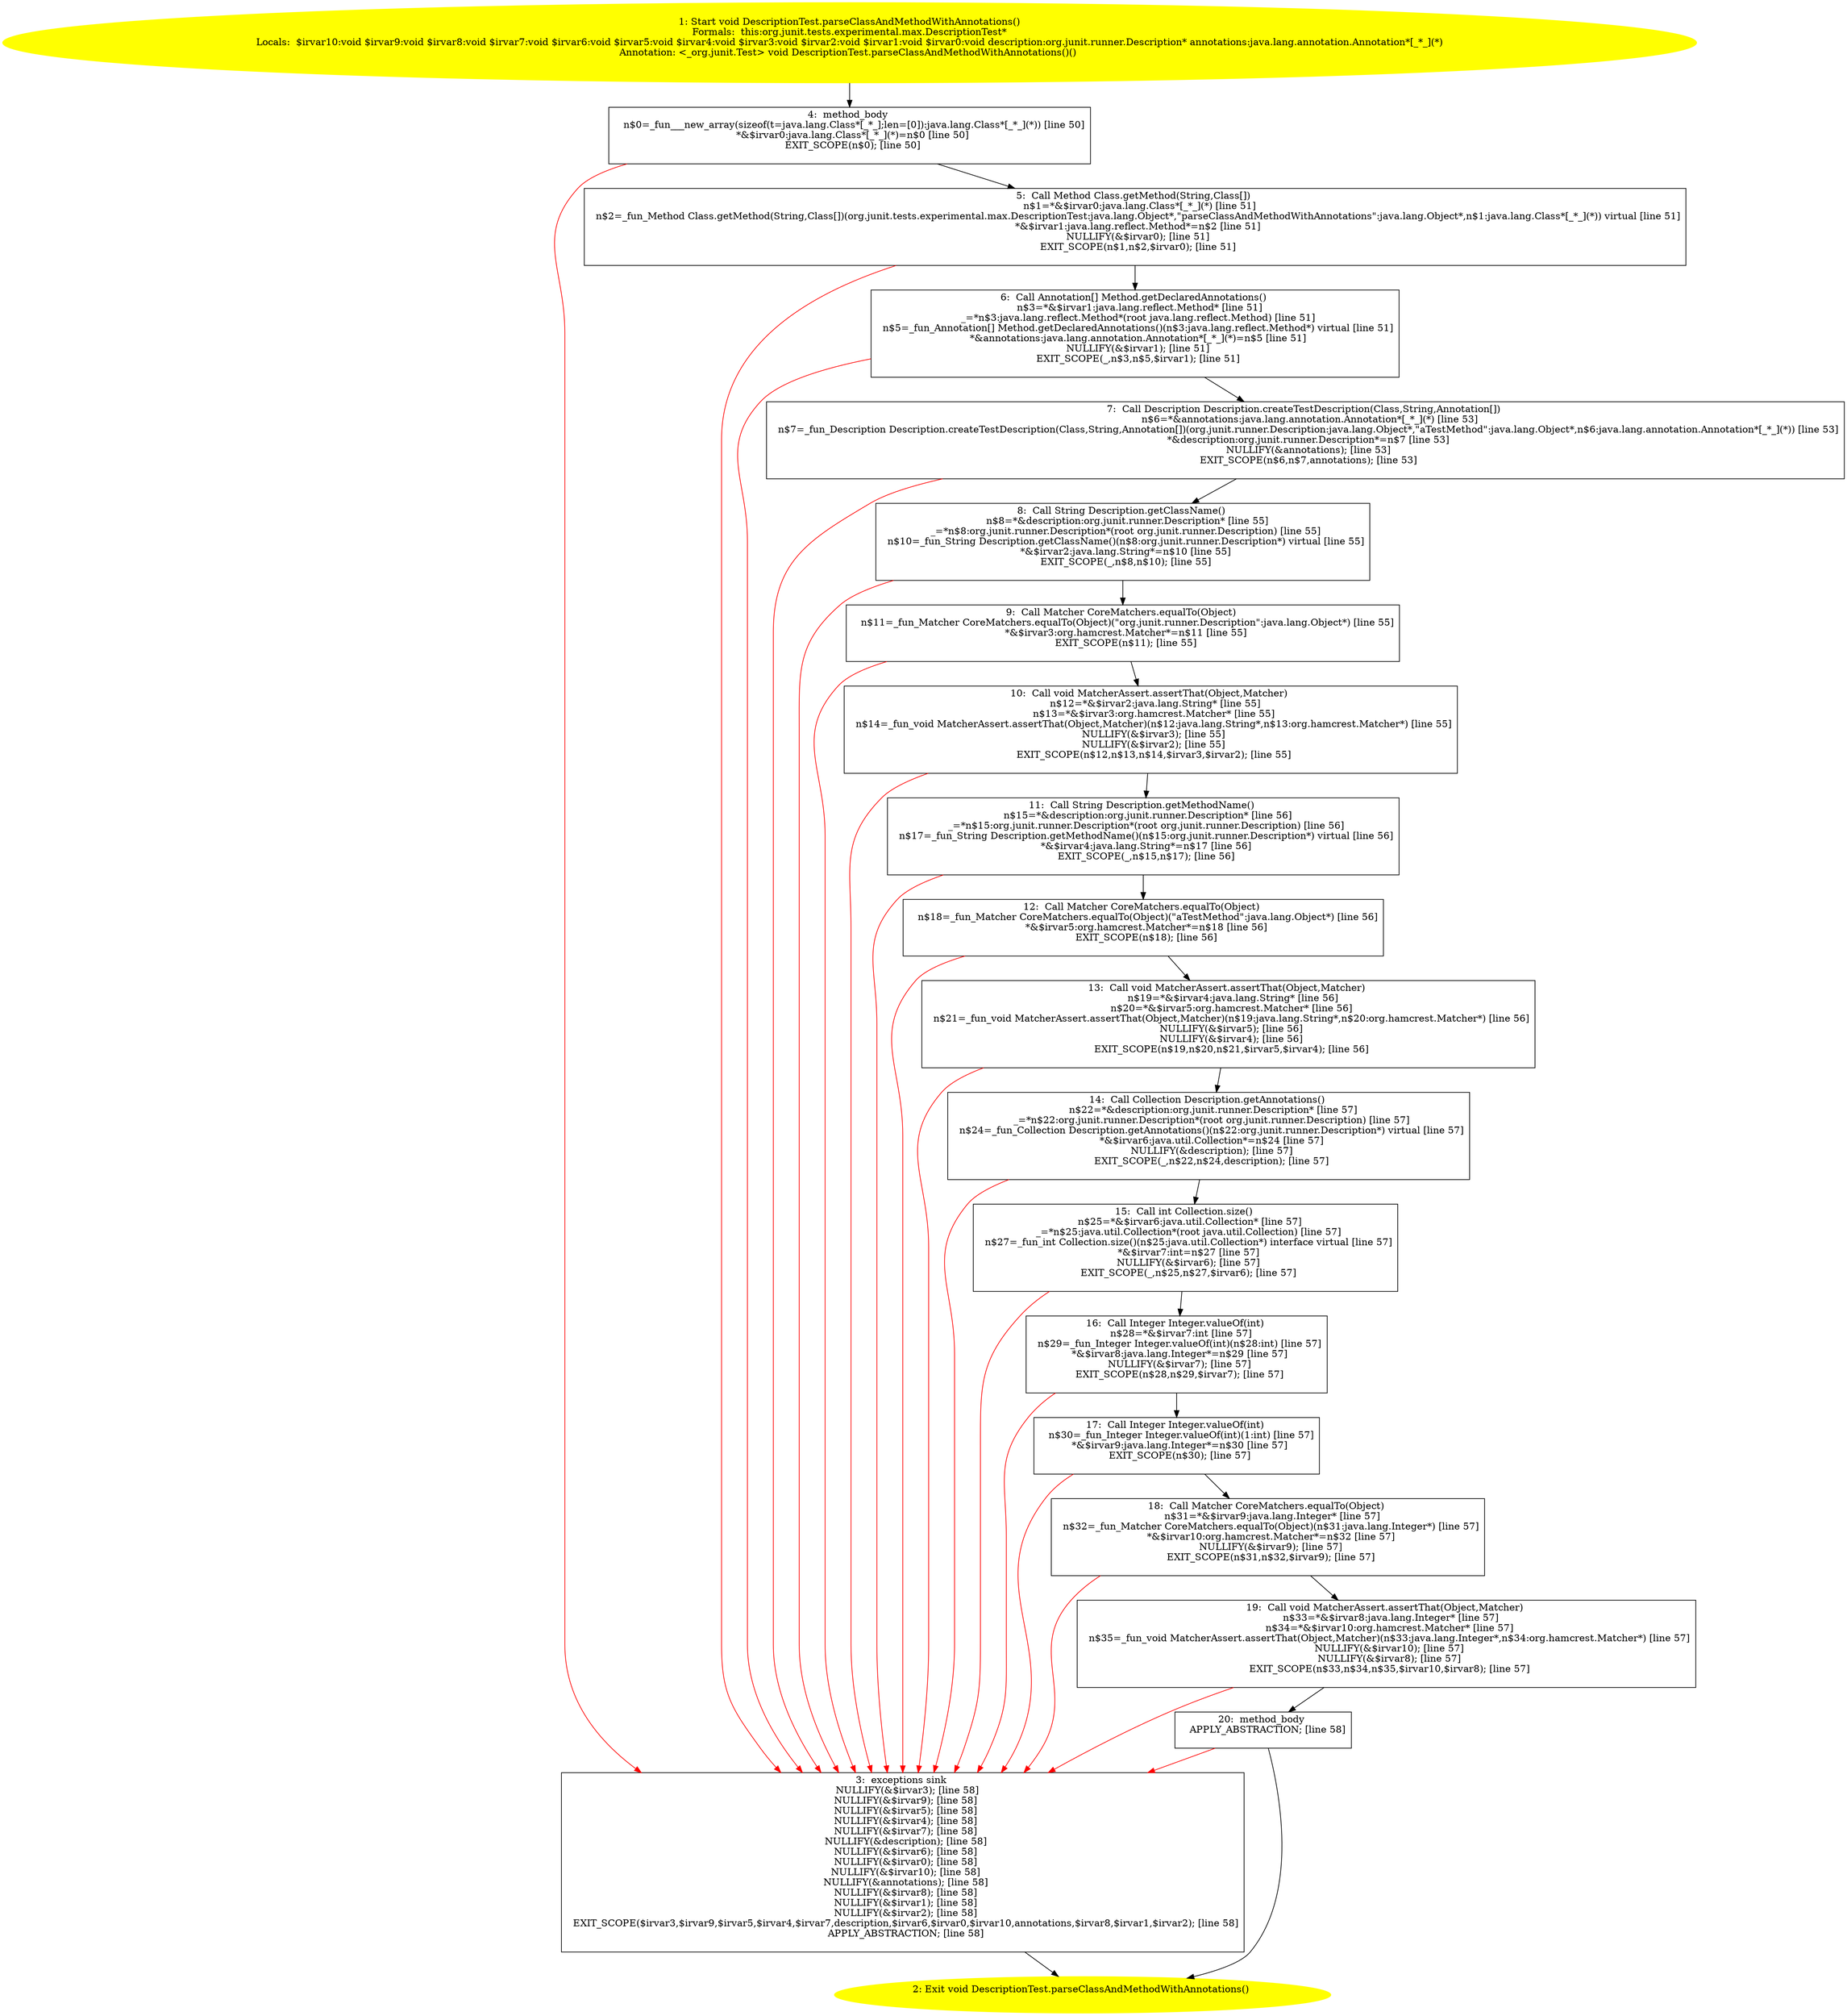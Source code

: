 /* @generated */
digraph cfg {
"org.junit.tests.experimental.max.DescriptionTest.parseClassAndMethodWithAnnotations():void.199469ead276a58ba76b3fefdc65e972_1" [label="1: Start void DescriptionTest.parseClassAndMethodWithAnnotations()\nFormals:  this:org.junit.tests.experimental.max.DescriptionTest*\nLocals:  $irvar10:void $irvar9:void $irvar8:void $irvar7:void $irvar6:void $irvar5:void $irvar4:void $irvar3:void $irvar2:void $irvar1:void $irvar0:void description:org.junit.runner.Description* annotations:java.lang.annotation.Annotation*[_*_](*)\nAnnotation: <_org.junit.Test> void DescriptionTest.parseClassAndMethodWithAnnotations()() \n  " color=yellow style=filled]
	

	 "org.junit.tests.experimental.max.DescriptionTest.parseClassAndMethodWithAnnotations():void.199469ead276a58ba76b3fefdc65e972_1" -> "org.junit.tests.experimental.max.DescriptionTest.parseClassAndMethodWithAnnotations():void.199469ead276a58ba76b3fefdc65e972_4" ;
"org.junit.tests.experimental.max.DescriptionTest.parseClassAndMethodWithAnnotations():void.199469ead276a58ba76b3fefdc65e972_2" [label="2: Exit void DescriptionTest.parseClassAndMethodWithAnnotations() \n  " color=yellow style=filled]
	

"org.junit.tests.experimental.max.DescriptionTest.parseClassAndMethodWithAnnotations():void.199469ead276a58ba76b3fefdc65e972_3" [label="3:  exceptions sink \n   NULLIFY(&$irvar3); [line 58]\n  NULLIFY(&$irvar9); [line 58]\n  NULLIFY(&$irvar5); [line 58]\n  NULLIFY(&$irvar4); [line 58]\n  NULLIFY(&$irvar7); [line 58]\n  NULLIFY(&description); [line 58]\n  NULLIFY(&$irvar6); [line 58]\n  NULLIFY(&$irvar0); [line 58]\n  NULLIFY(&$irvar10); [line 58]\n  NULLIFY(&annotations); [line 58]\n  NULLIFY(&$irvar8); [line 58]\n  NULLIFY(&$irvar1); [line 58]\n  NULLIFY(&$irvar2); [line 58]\n  EXIT_SCOPE($irvar3,$irvar9,$irvar5,$irvar4,$irvar7,description,$irvar6,$irvar0,$irvar10,annotations,$irvar8,$irvar1,$irvar2); [line 58]\n  APPLY_ABSTRACTION; [line 58]\n " shape="box"]
	

	 "org.junit.tests.experimental.max.DescriptionTest.parseClassAndMethodWithAnnotations():void.199469ead276a58ba76b3fefdc65e972_3" -> "org.junit.tests.experimental.max.DescriptionTest.parseClassAndMethodWithAnnotations():void.199469ead276a58ba76b3fefdc65e972_2" ;
"org.junit.tests.experimental.max.DescriptionTest.parseClassAndMethodWithAnnotations():void.199469ead276a58ba76b3fefdc65e972_4" [label="4:  method_body \n   n$0=_fun___new_array(sizeof(t=java.lang.Class*[_*_];len=[0]):java.lang.Class*[_*_](*)) [line 50]\n  *&$irvar0:java.lang.Class*[_*_](*)=n$0 [line 50]\n  EXIT_SCOPE(n$0); [line 50]\n " shape="box"]
	

	 "org.junit.tests.experimental.max.DescriptionTest.parseClassAndMethodWithAnnotations():void.199469ead276a58ba76b3fefdc65e972_4" -> "org.junit.tests.experimental.max.DescriptionTest.parseClassAndMethodWithAnnotations():void.199469ead276a58ba76b3fefdc65e972_5" ;
	 "org.junit.tests.experimental.max.DescriptionTest.parseClassAndMethodWithAnnotations():void.199469ead276a58ba76b3fefdc65e972_4" -> "org.junit.tests.experimental.max.DescriptionTest.parseClassAndMethodWithAnnotations():void.199469ead276a58ba76b3fefdc65e972_3" [color="red" ];
"org.junit.tests.experimental.max.DescriptionTest.parseClassAndMethodWithAnnotations():void.199469ead276a58ba76b3fefdc65e972_5" [label="5:  Call Method Class.getMethod(String,Class[]) \n   n$1=*&$irvar0:java.lang.Class*[_*_](*) [line 51]\n  n$2=_fun_Method Class.getMethod(String,Class[])(org.junit.tests.experimental.max.DescriptionTest:java.lang.Object*,\"parseClassAndMethodWithAnnotations\":java.lang.Object*,n$1:java.lang.Class*[_*_](*)) virtual [line 51]\n  *&$irvar1:java.lang.reflect.Method*=n$2 [line 51]\n  NULLIFY(&$irvar0); [line 51]\n  EXIT_SCOPE(n$1,n$2,$irvar0); [line 51]\n " shape="box"]
	

	 "org.junit.tests.experimental.max.DescriptionTest.parseClassAndMethodWithAnnotations():void.199469ead276a58ba76b3fefdc65e972_5" -> "org.junit.tests.experimental.max.DescriptionTest.parseClassAndMethodWithAnnotations():void.199469ead276a58ba76b3fefdc65e972_6" ;
	 "org.junit.tests.experimental.max.DescriptionTest.parseClassAndMethodWithAnnotations():void.199469ead276a58ba76b3fefdc65e972_5" -> "org.junit.tests.experimental.max.DescriptionTest.parseClassAndMethodWithAnnotations():void.199469ead276a58ba76b3fefdc65e972_3" [color="red" ];
"org.junit.tests.experimental.max.DescriptionTest.parseClassAndMethodWithAnnotations():void.199469ead276a58ba76b3fefdc65e972_6" [label="6:  Call Annotation[] Method.getDeclaredAnnotations() \n   n$3=*&$irvar1:java.lang.reflect.Method* [line 51]\n  _=*n$3:java.lang.reflect.Method*(root java.lang.reflect.Method) [line 51]\n  n$5=_fun_Annotation[] Method.getDeclaredAnnotations()(n$3:java.lang.reflect.Method*) virtual [line 51]\n  *&annotations:java.lang.annotation.Annotation*[_*_](*)=n$5 [line 51]\n  NULLIFY(&$irvar1); [line 51]\n  EXIT_SCOPE(_,n$3,n$5,$irvar1); [line 51]\n " shape="box"]
	

	 "org.junit.tests.experimental.max.DescriptionTest.parseClassAndMethodWithAnnotations():void.199469ead276a58ba76b3fefdc65e972_6" -> "org.junit.tests.experimental.max.DescriptionTest.parseClassAndMethodWithAnnotations():void.199469ead276a58ba76b3fefdc65e972_7" ;
	 "org.junit.tests.experimental.max.DescriptionTest.parseClassAndMethodWithAnnotations():void.199469ead276a58ba76b3fefdc65e972_6" -> "org.junit.tests.experimental.max.DescriptionTest.parseClassAndMethodWithAnnotations():void.199469ead276a58ba76b3fefdc65e972_3" [color="red" ];
"org.junit.tests.experimental.max.DescriptionTest.parseClassAndMethodWithAnnotations():void.199469ead276a58ba76b3fefdc65e972_7" [label="7:  Call Description Description.createTestDescription(Class,String,Annotation[]) \n   n$6=*&annotations:java.lang.annotation.Annotation*[_*_](*) [line 53]\n  n$7=_fun_Description Description.createTestDescription(Class,String,Annotation[])(org.junit.runner.Description:java.lang.Object*,\"aTestMethod\":java.lang.Object*,n$6:java.lang.annotation.Annotation*[_*_](*)) [line 53]\n  *&description:org.junit.runner.Description*=n$7 [line 53]\n  NULLIFY(&annotations); [line 53]\n  EXIT_SCOPE(n$6,n$7,annotations); [line 53]\n " shape="box"]
	

	 "org.junit.tests.experimental.max.DescriptionTest.parseClassAndMethodWithAnnotations():void.199469ead276a58ba76b3fefdc65e972_7" -> "org.junit.tests.experimental.max.DescriptionTest.parseClassAndMethodWithAnnotations():void.199469ead276a58ba76b3fefdc65e972_8" ;
	 "org.junit.tests.experimental.max.DescriptionTest.parseClassAndMethodWithAnnotations():void.199469ead276a58ba76b3fefdc65e972_7" -> "org.junit.tests.experimental.max.DescriptionTest.parseClassAndMethodWithAnnotations():void.199469ead276a58ba76b3fefdc65e972_3" [color="red" ];
"org.junit.tests.experimental.max.DescriptionTest.parseClassAndMethodWithAnnotations():void.199469ead276a58ba76b3fefdc65e972_8" [label="8:  Call String Description.getClassName() \n   n$8=*&description:org.junit.runner.Description* [line 55]\n  _=*n$8:org.junit.runner.Description*(root org.junit.runner.Description) [line 55]\n  n$10=_fun_String Description.getClassName()(n$8:org.junit.runner.Description*) virtual [line 55]\n  *&$irvar2:java.lang.String*=n$10 [line 55]\n  EXIT_SCOPE(_,n$8,n$10); [line 55]\n " shape="box"]
	

	 "org.junit.tests.experimental.max.DescriptionTest.parseClassAndMethodWithAnnotations():void.199469ead276a58ba76b3fefdc65e972_8" -> "org.junit.tests.experimental.max.DescriptionTest.parseClassAndMethodWithAnnotations():void.199469ead276a58ba76b3fefdc65e972_9" ;
	 "org.junit.tests.experimental.max.DescriptionTest.parseClassAndMethodWithAnnotations():void.199469ead276a58ba76b3fefdc65e972_8" -> "org.junit.tests.experimental.max.DescriptionTest.parseClassAndMethodWithAnnotations():void.199469ead276a58ba76b3fefdc65e972_3" [color="red" ];
"org.junit.tests.experimental.max.DescriptionTest.parseClassAndMethodWithAnnotations():void.199469ead276a58ba76b3fefdc65e972_9" [label="9:  Call Matcher CoreMatchers.equalTo(Object) \n   n$11=_fun_Matcher CoreMatchers.equalTo(Object)(\"org.junit.runner.Description\":java.lang.Object*) [line 55]\n  *&$irvar3:org.hamcrest.Matcher*=n$11 [line 55]\n  EXIT_SCOPE(n$11); [line 55]\n " shape="box"]
	

	 "org.junit.tests.experimental.max.DescriptionTest.parseClassAndMethodWithAnnotations():void.199469ead276a58ba76b3fefdc65e972_9" -> "org.junit.tests.experimental.max.DescriptionTest.parseClassAndMethodWithAnnotations():void.199469ead276a58ba76b3fefdc65e972_10" ;
	 "org.junit.tests.experimental.max.DescriptionTest.parseClassAndMethodWithAnnotations():void.199469ead276a58ba76b3fefdc65e972_9" -> "org.junit.tests.experimental.max.DescriptionTest.parseClassAndMethodWithAnnotations():void.199469ead276a58ba76b3fefdc65e972_3" [color="red" ];
"org.junit.tests.experimental.max.DescriptionTest.parseClassAndMethodWithAnnotations():void.199469ead276a58ba76b3fefdc65e972_10" [label="10:  Call void MatcherAssert.assertThat(Object,Matcher) \n   n$12=*&$irvar2:java.lang.String* [line 55]\n  n$13=*&$irvar3:org.hamcrest.Matcher* [line 55]\n  n$14=_fun_void MatcherAssert.assertThat(Object,Matcher)(n$12:java.lang.String*,n$13:org.hamcrest.Matcher*) [line 55]\n  NULLIFY(&$irvar3); [line 55]\n  NULLIFY(&$irvar2); [line 55]\n  EXIT_SCOPE(n$12,n$13,n$14,$irvar3,$irvar2); [line 55]\n " shape="box"]
	

	 "org.junit.tests.experimental.max.DescriptionTest.parseClassAndMethodWithAnnotations():void.199469ead276a58ba76b3fefdc65e972_10" -> "org.junit.tests.experimental.max.DescriptionTest.parseClassAndMethodWithAnnotations():void.199469ead276a58ba76b3fefdc65e972_11" ;
	 "org.junit.tests.experimental.max.DescriptionTest.parseClassAndMethodWithAnnotations():void.199469ead276a58ba76b3fefdc65e972_10" -> "org.junit.tests.experimental.max.DescriptionTest.parseClassAndMethodWithAnnotations():void.199469ead276a58ba76b3fefdc65e972_3" [color="red" ];
"org.junit.tests.experimental.max.DescriptionTest.parseClassAndMethodWithAnnotations():void.199469ead276a58ba76b3fefdc65e972_11" [label="11:  Call String Description.getMethodName() \n   n$15=*&description:org.junit.runner.Description* [line 56]\n  _=*n$15:org.junit.runner.Description*(root org.junit.runner.Description) [line 56]\n  n$17=_fun_String Description.getMethodName()(n$15:org.junit.runner.Description*) virtual [line 56]\n  *&$irvar4:java.lang.String*=n$17 [line 56]\n  EXIT_SCOPE(_,n$15,n$17); [line 56]\n " shape="box"]
	

	 "org.junit.tests.experimental.max.DescriptionTest.parseClassAndMethodWithAnnotations():void.199469ead276a58ba76b3fefdc65e972_11" -> "org.junit.tests.experimental.max.DescriptionTest.parseClassAndMethodWithAnnotations():void.199469ead276a58ba76b3fefdc65e972_12" ;
	 "org.junit.tests.experimental.max.DescriptionTest.parseClassAndMethodWithAnnotations():void.199469ead276a58ba76b3fefdc65e972_11" -> "org.junit.tests.experimental.max.DescriptionTest.parseClassAndMethodWithAnnotations():void.199469ead276a58ba76b3fefdc65e972_3" [color="red" ];
"org.junit.tests.experimental.max.DescriptionTest.parseClassAndMethodWithAnnotations():void.199469ead276a58ba76b3fefdc65e972_12" [label="12:  Call Matcher CoreMatchers.equalTo(Object) \n   n$18=_fun_Matcher CoreMatchers.equalTo(Object)(\"aTestMethod\":java.lang.Object*) [line 56]\n  *&$irvar5:org.hamcrest.Matcher*=n$18 [line 56]\n  EXIT_SCOPE(n$18); [line 56]\n " shape="box"]
	

	 "org.junit.tests.experimental.max.DescriptionTest.parseClassAndMethodWithAnnotations():void.199469ead276a58ba76b3fefdc65e972_12" -> "org.junit.tests.experimental.max.DescriptionTest.parseClassAndMethodWithAnnotations():void.199469ead276a58ba76b3fefdc65e972_13" ;
	 "org.junit.tests.experimental.max.DescriptionTest.parseClassAndMethodWithAnnotations():void.199469ead276a58ba76b3fefdc65e972_12" -> "org.junit.tests.experimental.max.DescriptionTest.parseClassAndMethodWithAnnotations():void.199469ead276a58ba76b3fefdc65e972_3" [color="red" ];
"org.junit.tests.experimental.max.DescriptionTest.parseClassAndMethodWithAnnotations():void.199469ead276a58ba76b3fefdc65e972_13" [label="13:  Call void MatcherAssert.assertThat(Object,Matcher) \n   n$19=*&$irvar4:java.lang.String* [line 56]\n  n$20=*&$irvar5:org.hamcrest.Matcher* [line 56]\n  n$21=_fun_void MatcherAssert.assertThat(Object,Matcher)(n$19:java.lang.String*,n$20:org.hamcrest.Matcher*) [line 56]\n  NULLIFY(&$irvar5); [line 56]\n  NULLIFY(&$irvar4); [line 56]\n  EXIT_SCOPE(n$19,n$20,n$21,$irvar5,$irvar4); [line 56]\n " shape="box"]
	

	 "org.junit.tests.experimental.max.DescriptionTest.parseClassAndMethodWithAnnotations():void.199469ead276a58ba76b3fefdc65e972_13" -> "org.junit.tests.experimental.max.DescriptionTest.parseClassAndMethodWithAnnotations():void.199469ead276a58ba76b3fefdc65e972_14" ;
	 "org.junit.tests.experimental.max.DescriptionTest.parseClassAndMethodWithAnnotations():void.199469ead276a58ba76b3fefdc65e972_13" -> "org.junit.tests.experimental.max.DescriptionTest.parseClassAndMethodWithAnnotations():void.199469ead276a58ba76b3fefdc65e972_3" [color="red" ];
"org.junit.tests.experimental.max.DescriptionTest.parseClassAndMethodWithAnnotations():void.199469ead276a58ba76b3fefdc65e972_14" [label="14:  Call Collection Description.getAnnotations() \n   n$22=*&description:org.junit.runner.Description* [line 57]\n  _=*n$22:org.junit.runner.Description*(root org.junit.runner.Description) [line 57]\n  n$24=_fun_Collection Description.getAnnotations()(n$22:org.junit.runner.Description*) virtual [line 57]\n  *&$irvar6:java.util.Collection*=n$24 [line 57]\n  NULLIFY(&description); [line 57]\n  EXIT_SCOPE(_,n$22,n$24,description); [line 57]\n " shape="box"]
	

	 "org.junit.tests.experimental.max.DescriptionTest.parseClassAndMethodWithAnnotations():void.199469ead276a58ba76b3fefdc65e972_14" -> "org.junit.tests.experimental.max.DescriptionTest.parseClassAndMethodWithAnnotations():void.199469ead276a58ba76b3fefdc65e972_15" ;
	 "org.junit.tests.experimental.max.DescriptionTest.parseClassAndMethodWithAnnotations():void.199469ead276a58ba76b3fefdc65e972_14" -> "org.junit.tests.experimental.max.DescriptionTest.parseClassAndMethodWithAnnotations():void.199469ead276a58ba76b3fefdc65e972_3" [color="red" ];
"org.junit.tests.experimental.max.DescriptionTest.parseClassAndMethodWithAnnotations():void.199469ead276a58ba76b3fefdc65e972_15" [label="15:  Call int Collection.size() \n   n$25=*&$irvar6:java.util.Collection* [line 57]\n  _=*n$25:java.util.Collection*(root java.util.Collection) [line 57]\n  n$27=_fun_int Collection.size()(n$25:java.util.Collection*) interface virtual [line 57]\n  *&$irvar7:int=n$27 [line 57]\n  NULLIFY(&$irvar6); [line 57]\n  EXIT_SCOPE(_,n$25,n$27,$irvar6); [line 57]\n " shape="box"]
	

	 "org.junit.tests.experimental.max.DescriptionTest.parseClassAndMethodWithAnnotations():void.199469ead276a58ba76b3fefdc65e972_15" -> "org.junit.tests.experimental.max.DescriptionTest.parseClassAndMethodWithAnnotations():void.199469ead276a58ba76b3fefdc65e972_16" ;
	 "org.junit.tests.experimental.max.DescriptionTest.parseClassAndMethodWithAnnotations():void.199469ead276a58ba76b3fefdc65e972_15" -> "org.junit.tests.experimental.max.DescriptionTest.parseClassAndMethodWithAnnotations():void.199469ead276a58ba76b3fefdc65e972_3" [color="red" ];
"org.junit.tests.experimental.max.DescriptionTest.parseClassAndMethodWithAnnotations():void.199469ead276a58ba76b3fefdc65e972_16" [label="16:  Call Integer Integer.valueOf(int) \n   n$28=*&$irvar7:int [line 57]\n  n$29=_fun_Integer Integer.valueOf(int)(n$28:int) [line 57]\n  *&$irvar8:java.lang.Integer*=n$29 [line 57]\n  NULLIFY(&$irvar7); [line 57]\n  EXIT_SCOPE(n$28,n$29,$irvar7); [line 57]\n " shape="box"]
	

	 "org.junit.tests.experimental.max.DescriptionTest.parseClassAndMethodWithAnnotations():void.199469ead276a58ba76b3fefdc65e972_16" -> "org.junit.tests.experimental.max.DescriptionTest.parseClassAndMethodWithAnnotations():void.199469ead276a58ba76b3fefdc65e972_17" ;
	 "org.junit.tests.experimental.max.DescriptionTest.parseClassAndMethodWithAnnotations():void.199469ead276a58ba76b3fefdc65e972_16" -> "org.junit.tests.experimental.max.DescriptionTest.parseClassAndMethodWithAnnotations():void.199469ead276a58ba76b3fefdc65e972_3" [color="red" ];
"org.junit.tests.experimental.max.DescriptionTest.parseClassAndMethodWithAnnotations():void.199469ead276a58ba76b3fefdc65e972_17" [label="17:  Call Integer Integer.valueOf(int) \n   n$30=_fun_Integer Integer.valueOf(int)(1:int) [line 57]\n  *&$irvar9:java.lang.Integer*=n$30 [line 57]\n  EXIT_SCOPE(n$30); [line 57]\n " shape="box"]
	

	 "org.junit.tests.experimental.max.DescriptionTest.parseClassAndMethodWithAnnotations():void.199469ead276a58ba76b3fefdc65e972_17" -> "org.junit.tests.experimental.max.DescriptionTest.parseClassAndMethodWithAnnotations():void.199469ead276a58ba76b3fefdc65e972_18" ;
	 "org.junit.tests.experimental.max.DescriptionTest.parseClassAndMethodWithAnnotations():void.199469ead276a58ba76b3fefdc65e972_17" -> "org.junit.tests.experimental.max.DescriptionTest.parseClassAndMethodWithAnnotations():void.199469ead276a58ba76b3fefdc65e972_3" [color="red" ];
"org.junit.tests.experimental.max.DescriptionTest.parseClassAndMethodWithAnnotations():void.199469ead276a58ba76b3fefdc65e972_18" [label="18:  Call Matcher CoreMatchers.equalTo(Object) \n   n$31=*&$irvar9:java.lang.Integer* [line 57]\n  n$32=_fun_Matcher CoreMatchers.equalTo(Object)(n$31:java.lang.Integer*) [line 57]\n  *&$irvar10:org.hamcrest.Matcher*=n$32 [line 57]\n  NULLIFY(&$irvar9); [line 57]\n  EXIT_SCOPE(n$31,n$32,$irvar9); [line 57]\n " shape="box"]
	

	 "org.junit.tests.experimental.max.DescriptionTest.parseClassAndMethodWithAnnotations():void.199469ead276a58ba76b3fefdc65e972_18" -> "org.junit.tests.experimental.max.DescriptionTest.parseClassAndMethodWithAnnotations():void.199469ead276a58ba76b3fefdc65e972_19" ;
	 "org.junit.tests.experimental.max.DescriptionTest.parseClassAndMethodWithAnnotations():void.199469ead276a58ba76b3fefdc65e972_18" -> "org.junit.tests.experimental.max.DescriptionTest.parseClassAndMethodWithAnnotations():void.199469ead276a58ba76b3fefdc65e972_3" [color="red" ];
"org.junit.tests.experimental.max.DescriptionTest.parseClassAndMethodWithAnnotations():void.199469ead276a58ba76b3fefdc65e972_19" [label="19:  Call void MatcherAssert.assertThat(Object,Matcher) \n   n$33=*&$irvar8:java.lang.Integer* [line 57]\n  n$34=*&$irvar10:org.hamcrest.Matcher* [line 57]\n  n$35=_fun_void MatcherAssert.assertThat(Object,Matcher)(n$33:java.lang.Integer*,n$34:org.hamcrest.Matcher*) [line 57]\n  NULLIFY(&$irvar10); [line 57]\n  NULLIFY(&$irvar8); [line 57]\n  EXIT_SCOPE(n$33,n$34,n$35,$irvar10,$irvar8); [line 57]\n " shape="box"]
	

	 "org.junit.tests.experimental.max.DescriptionTest.parseClassAndMethodWithAnnotations():void.199469ead276a58ba76b3fefdc65e972_19" -> "org.junit.tests.experimental.max.DescriptionTest.parseClassAndMethodWithAnnotations():void.199469ead276a58ba76b3fefdc65e972_20" ;
	 "org.junit.tests.experimental.max.DescriptionTest.parseClassAndMethodWithAnnotations():void.199469ead276a58ba76b3fefdc65e972_19" -> "org.junit.tests.experimental.max.DescriptionTest.parseClassAndMethodWithAnnotations():void.199469ead276a58ba76b3fefdc65e972_3" [color="red" ];
"org.junit.tests.experimental.max.DescriptionTest.parseClassAndMethodWithAnnotations():void.199469ead276a58ba76b3fefdc65e972_20" [label="20:  method_body \n   APPLY_ABSTRACTION; [line 58]\n " shape="box"]
	

	 "org.junit.tests.experimental.max.DescriptionTest.parseClassAndMethodWithAnnotations():void.199469ead276a58ba76b3fefdc65e972_20" -> "org.junit.tests.experimental.max.DescriptionTest.parseClassAndMethodWithAnnotations():void.199469ead276a58ba76b3fefdc65e972_2" ;
	 "org.junit.tests.experimental.max.DescriptionTest.parseClassAndMethodWithAnnotations():void.199469ead276a58ba76b3fefdc65e972_20" -> "org.junit.tests.experimental.max.DescriptionTest.parseClassAndMethodWithAnnotations():void.199469ead276a58ba76b3fefdc65e972_3" [color="red" ];
}
